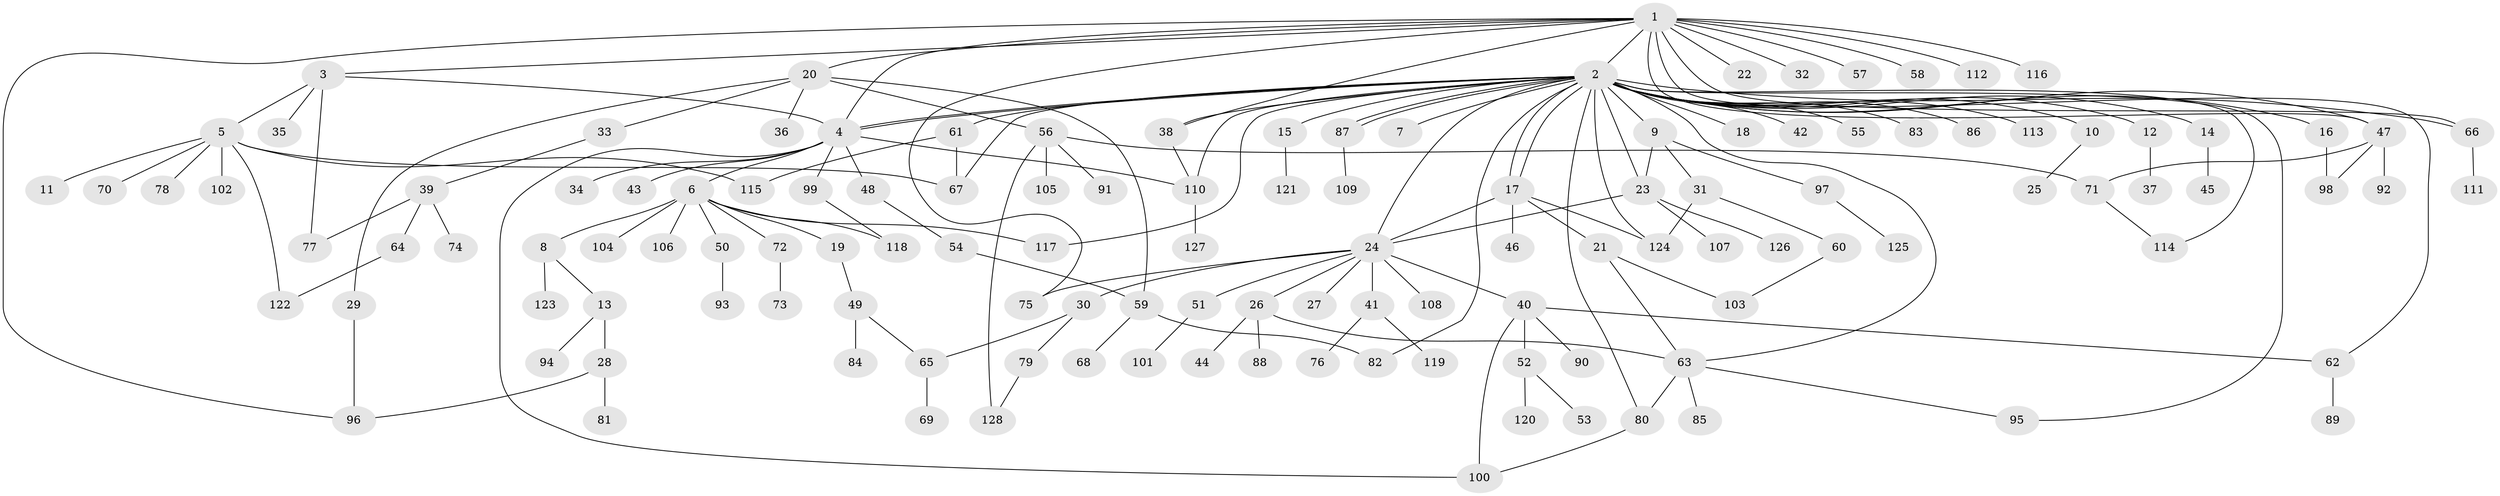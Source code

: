 // coarse degree distribution, {21: 0.011235955056179775, 4: 0.0449438202247191, 7: 0.02247191011235955, 1: 0.5955056179775281, 2: 0.25842696629213485, 20: 0.011235955056179775, 5: 0.011235955056179775, 9: 0.011235955056179775, 11: 0.011235955056179775, 3: 0.011235955056179775, 14: 0.011235955056179775}
// Generated by graph-tools (version 1.1) at 2025/51/03/04/25 21:51:34]
// undirected, 128 vertices, 167 edges
graph export_dot {
graph [start="1"]
  node [color=gray90,style=filled];
  1;
  2;
  3;
  4;
  5;
  6;
  7;
  8;
  9;
  10;
  11;
  12;
  13;
  14;
  15;
  16;
  17;
  18;
  19;
  20;
  21;
  22;
  23;
  24;
  25;
  26;
  27;
  28;
  29;
  30;
  31;
  32;
  33;
  34;
  35;
  36;
  37;
  38;
  39;
  40;
  41;
  42;
  43;
  44;
  45;
  46;
  47;
  48;
  49;
  50;
  51;
  52;
  53;
  54;
  55;
  56;
  57;
  58;
  59;
  60;
  61;
  62;
  63;
  64;
  65;
  66;
  67;
  68;
  69;
  70;
  71;
  72;
  73;
  74;
  75;
  76;
  77;
  78;
  79;
  80;
  81;
  82;
  83;
  84;
  85;
  86;
  87;
  88;
  89;
  90;
  91;
  92;
  93;
  94;
  95;
  96;
  97;
  98;
  99;
  100;
  101;
  102;
  103;
  104;
  105;
  106;
  107;
  108;
  109;
  110;
  111;
  112;
  113;
  114;
  115;
  116;
  117;
  118;
  119;
  120;
  121;
  122;
  123;
  124;
  125;
  126;
  127;
  128;
  1 -- 2;
  1 -- 3;
  1 -- 4;
  1 -- 20;
  1 -- 22;
  1 -- 32;
  1 -- 38;
  1 -- 47;
  1 -- 57;
  1 -- 58;
  1 -- 62;
  1 -- 66;
  1 -- 75;
  1 -- 96;
  1 -- 112;
  1 -- 116;
  2 -- 4;
  2 -- 4;
  2 -- 7;
  2 -- 9;
  2 -- 10;
  2 -- 12;
  2 -- 14;
  2 -- 15;
  2 -- 16;
  2 -- 17;
  2 -- 17;
  2 -- 18;
  2 -- 23;
  2 -- 24;
  2 -- 38;
  2 -- 42;
  2 -- 47;
  2 -- 55;
  2 -- 61;
  2 -- 63;
  2 -- 66;
  2 -- 67;
  2 -- 80;
  2 -- 82;
  2 -- 83;
  2 -- 86;
  2 -- 87;
  2 -- 87;
  2 -- 95;
  2 -- 110;
  2 -- 113;
  2 -- 114;
  2 -- 117;
  2 -- 124;
  3 -- 4;
  3 -- 5;
  3 -- 35;
  3 -- 77;
  4 -- 6;
  4 -- 34;
  4 -- 43;
  4 -- 48;
  4 -- 99;
  4 -- 100;
  4 -- 110;
  5 -- 11;
  5 -- 67;
  5 -- 70;
  5 -- 78;
  5 -- 102;
  5 -- 115;
  5 -- 122;
  6 -- 8;
  6 -- 19;
  6 -- 50;
  6 -- 72;
  6 -- 104;
  6 -- 106;
  6 -- 117;
  6 -- 118;
  8 -- 13;
  8 -- 123;
  9 -- 23;
  9 -- 31;
  9 -- 97;
  10 -- 25;
  12 -- 37;
  13 -- 28;
  13 -- 94;
  14 -- 45;
  15 -- 121;
  16 -- 98;
  17 -- 21;
  17 -- 24;
  17 -- 46;
  17 -- 124;
  19 -- 49;
  20 -- 29;
  20 -- 33;
  20 -- 36;
  20 -- 56;
  20 -- 59;
  21 -- 63;
  21 -- 103;
  23 -- 24;
  23 -- 107;
  23 -- 126;
  24 -- 26;
  24 -- 27;
  24 -- 30;
  24 -- 40;
  24 -- 41;
  24 -- 51;
  24 -- 75;
  24 -- 108;
  26 -- 44;
  26 -- 63;
  26 -- 88;
  28 -- 81;
  28 -- 96;
  29 -- 96;
  30 -- 65;
  30 -- 79;
  31 -- 60;
  31 -- 124;
  33 -- 39;
  38 -- 110;
  39 -- 64;
  39 -- 74;
  39 -- 77;
  40 -- 52;
  40 -- 62;
  40 -- 90;
  40 -- 100;
  41 -- 76;
  41 -- 119;
  47 -- 71;
  47 -- 92;
  47 -- 98;
  48 -- 54;
  49 -- 65;
  49 -- 84;
  50 -- 93;
  51 -- 101;
  52 -- 53;
  52 -- 120;
  54 -- 59;
  56 -- 71;
  56 -- 91;
  56 -- 105;
  56 -- 128;
  59 -- 68;
  59 -- 82;
  60 -- 103;
  61 -- 67;
  61 -- 115;
  62 -- 89;
  63 -- 80;
  63 -- 85;
  63 -- 95;
  64 -- 122;
  65 -- 69;
  66 -- 111;
  71 -- 114;
  72 -- 73;
  79 -- 128;
  80 -- 100;
  87 -- 109;
  97 -- 125;
  99 -- 118;
  110 -- 127;
}
